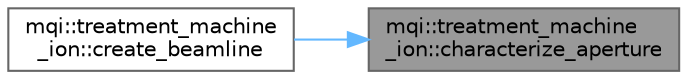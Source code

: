digraph "mqi::treatment_machine_ion::characterize_aperture"
{
 // LATEX_PDF_SIZE
  bgcolor="transparent";
  edge [fontname=Helvetica,fontsize=10,labelfontname=Helvetica,labelfontsize=10];
  node [fontname=Helvetica,fontsize=10,shape=box,height=0.2,width=0.4];
  rankdir="RL";
  Node1 [id="Node000001",label="mqi::treatment_machine\l_ion::characterize_aperture",height=0.2,width=0.4,color="gray40", fillcolor="grey60", style="filled", fontcolor="black",tooltip="Pure virtual method to characterize an aperture."];
  Node1 -> Node2 [id="edge1_Node000001_Node000002",dir="back",color="steelblue1",style="solid",tooltip=" "];
  Node2 [id="Node000002",label="mqi::treatment_machine\l_ion::create_beamline",height=0.2,width=0.4,color="grey40", fillcolor="white", style="filled",URL="$classmqi_1_1treatment__machine__ion.html#a4e3d79ed4f124ac55e191c1bf55c02e1",tooltip="Creates a beamline model from a dataset."];
}
